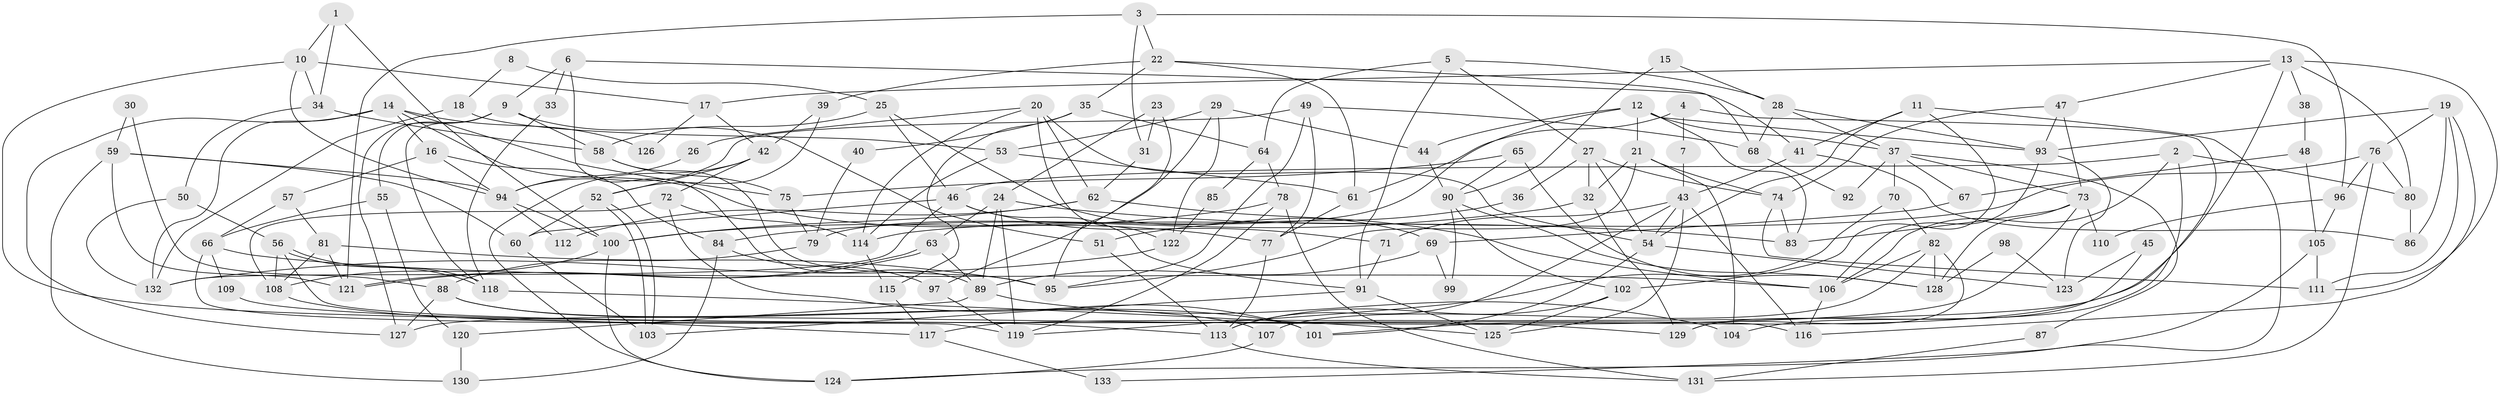 // Generated by graph-tools (version 1.1) at 2025/14/03/09/25 04:14:57]
// undirected, 133 vertices, 266 edges
graph export_dot {
graph [start="1"]
  node [color=gray90,style=filled];
  1;
  2;
  3;
  4;
  5;
  6;
  7;
  8;
  9;
  10;
  11;
  12;
  13;
  14;
  15;
  16;
  17;
  18;
  19;
  20;
  21;
  22;
  23;
  24;
  25;
  26;
  27;
  28;
  29;
  30;
  31;
  32;
  33;
  34;
  35;
  36;
  37;
  38;
  39;
  40;
  41;
  42;
  43;
  44;
  45;
  46;
  47;
  48;
  49;
  50;
  51;
  52;
  53;
  54;
  55;
  56;
  57;
  58;
  59;
  60;
  61;
  62;
  63;
  64;
  65;
  66;
  67;
  68;
  69;
  70;
  71;
  72;
  73;
  74;
  75;
  76;
  77;
  78;
  79;
  80;
  81;
  82;
  83;
  84;
  85;
  86;
  87;
  88;
  89;
  90;
  91;
  92;
  93;
  94;
  95;
  96;
  97;
  98;
  99;
  100;
  101;
  102;
  103;
  104;
  105;
  106;
  107;
  108;
  109;
  110;
  111;
  112;
  113;
  114;
  115;
  116;
  117;
  118;
  119;
  120;
  121;
  122;
  123;
  124;
  125;
  126;
  127;
  128;
  129;
  130;
  131;
  132;
  133;
  1 -- 100;
  1 -- 34;
  1 -- 10;
  2 -- 106;
  2 -- 46;
  2 -- 80;
  2 -- 104;
  3 -- 22;
  3 -- 121;
  3 -- 31;
  3 -- 96;
  4 -- 61;
  4 -- 101;
  4 -- 7;
  5 -- 28;
  5 -- 64;
  5 -- 27;
  5 -- 91;
  6 -- 41;
  6 -- 9;
  6 -- 33;
  6 -- 89;
  7 -- 43;
  8 -- 25;
  8 -- 18;
  9 -- 118;
  9 -- 127;
  9 -- 51;
  9 -- 55;
  9 -- 58;
  10 -- 17;
  10 -- 34;
  10 -- 94;
  10 -- 117;
  11 -- 102;
  11 -- 54;
  11 -- 41;
  11 -- 133;
  12 -- 83;
  12 -- 21;
  12 -- 37;
  12 -- 44;
  12 -- 79;
  12 -- 93;
  13 -- 47;
  13 -- 80;
  13 -- 17;
  13 -- 38;
  13 -- 111;
  13 -- 117;
  14 -- 132;
  14 -- 127;
  14 -- 16;
  14 -- 75;
  14 -- 77;
  14 -- 126;
  15 -- 28;
  15 -- 90;
  16 -- 94;
  16 -- 57;
  16 -- 84;
  17 -- 42;
  17 -- 126;
  18 -- 132;
  18 -- 53;
  19 -- 76;
  19 -- 116;
  19 -- 86;
  19 -- 93;
  19 -- 111;
  20 -- 62;
  20 -- 114;
  20 -- 26;
  20 -- 54;
  20 -- 122;
  21 -- 74;
  21 -- 104;
  21 -- 32;
  21 -- 95;
  22 -- 68;
  22 -- 39;
  22 -- 35;
  22 -- 61;
  23 -- 24;
  23 -- 31;
  23 -- 95;
  24 -- 89;
  24 -- 119;
  24 -- 63;
  24 -- 83;
  25 -- 46;
  25 -- 58;
  25 -- 69;
  26 -- 94;
  27 -- 32;
  27 -- 36;
  27 -- 54;
  27 -- 74;
  28 -- 93;
  28 -- 37;
  28 -- 68;
  29 -- 44;
  29 -- 122;
  29 -- 53;
  29 -- 97;
  30 -- 59;
  30 -- 88;
  31 -- 62;
  32 -- 84;
  32 -- 129;
  33 -- 118;
  34 -- 58;
  34 -- 50;
  35 -- 115;
  35 -- 40;
  35 -- 64;
  36 -- 51;
  37 -- 73;
  37 -- 67;
  37 -- 70;
  37 -- 87;
  37 -- 92;
  38 -- 48;
  39 -- 52;
  39 -- 42;
  40 -- 79;
  41 -- 43;
  41 -- 86;
  42 -- 52;
  42 -- 124;
  42 -- 72;
  43 -- 113;
  43 -- 54;
  43 -- 71;
  43 -- 116;
  43 -- 125;
  44 -- 90;
  45 -- 123;
  45 -- 129;
  46 -- 91;
  46 -- 60;
  46 -- 71;
  46 -- 132;
  47 -- 74;
  47 -- 93;
  47 -- 73;
  48 -- 105;
  48 -- 67;
  49 -- 95;
  49 -- 77;
  49 -- 68;
  49 -- 94;
  50 -- 56;
  50 -- 132;
  51 -- 113;
  52 -- 103;
  52 -- 103;
  52 -- 60;
  53 -- 114;
  53 -- 61;
  54 -- 101;
  54 -- 123;
  55 -- 66;
  55 -- 120;
  56 -- 118;
  56 -- 118;
  56 -- 116;
  56 -- 108;
  57 -- 81;
  57 -- 66;
  58 -- 95;
  58 -- 75;
  59 -- 94;
  59 -- 121;
  59 -- 60;
  59 -- 130;
  60 -- 103;
  61 -- 77;
  62 -- 100;
  62 -- 106;
  62 -- 112;
  63 -- 121;
  63 -- 121;
  63 -- 89;
  64 -- 78;
  64 -- 85;
  65 -- 75;
  65 -- 90;
  65 -- 128;
  66 -- 119;
  66 -- 106;
  66 -- 109;
  67 -- 69;
  68 -- 92;
  69 -- 89;
  69 -- 99;
  70 -- 82;
  70 -- 119;
  71 -- 91;
  72 -- 108;
  72 -- 101;
  72 -- 114;
  73 -- 83;
  73 -- 110;
  73 -- 127;
  73 -- 128;
  74 -- 111;
  74 -- 83;
  75 -- 79;
  76 -- 96;
  76 -- 80;
  76 -- 114;
  76 -- 131;
  77 -- 113;
  78 -- 119;
  78 -- 131;
  78 -- 100;
  79 -- 88;
  80 -- 86;
  81 -- 95;
  81 -- 108;
  81 -- 121;
  82 -- 106;
  82 -- 128;
  82 -- 107;
  82 -- 129;
  84 -- 130;
  84 -- 97;
  85 -- 122;
  87 -- 131;
  88 -- 101;
  88 -- 107;
  88 -- 127;
  89 -- 104;
  89 -- 120;
  90 -- 128;
  90 -- 102;
  90 -- 99;
  91 -- 103;
  91 -- 125;
  93 -- 106;
  93 -- 123;
  94 -- 100;
  94 -- 112;
  96 -- 105;
  96 -- 110;
  97 -- 119;
  98 -- 123;
  98 -- 128;
  100 -- 108;
  100 -- 124;
  102 -- 125;
  102 -- 113;
  105 -- 124;
  105 -- 111;
  106 -- 116;
  107 -- 124;
  108 -- 113;
  109 -- 129;
  113 -- 131;
  114 -- 115;
  115 -- 117;
  117 -- 133;
  118 -- 125;
  120 -- 130;
  122 -- 132;
}
